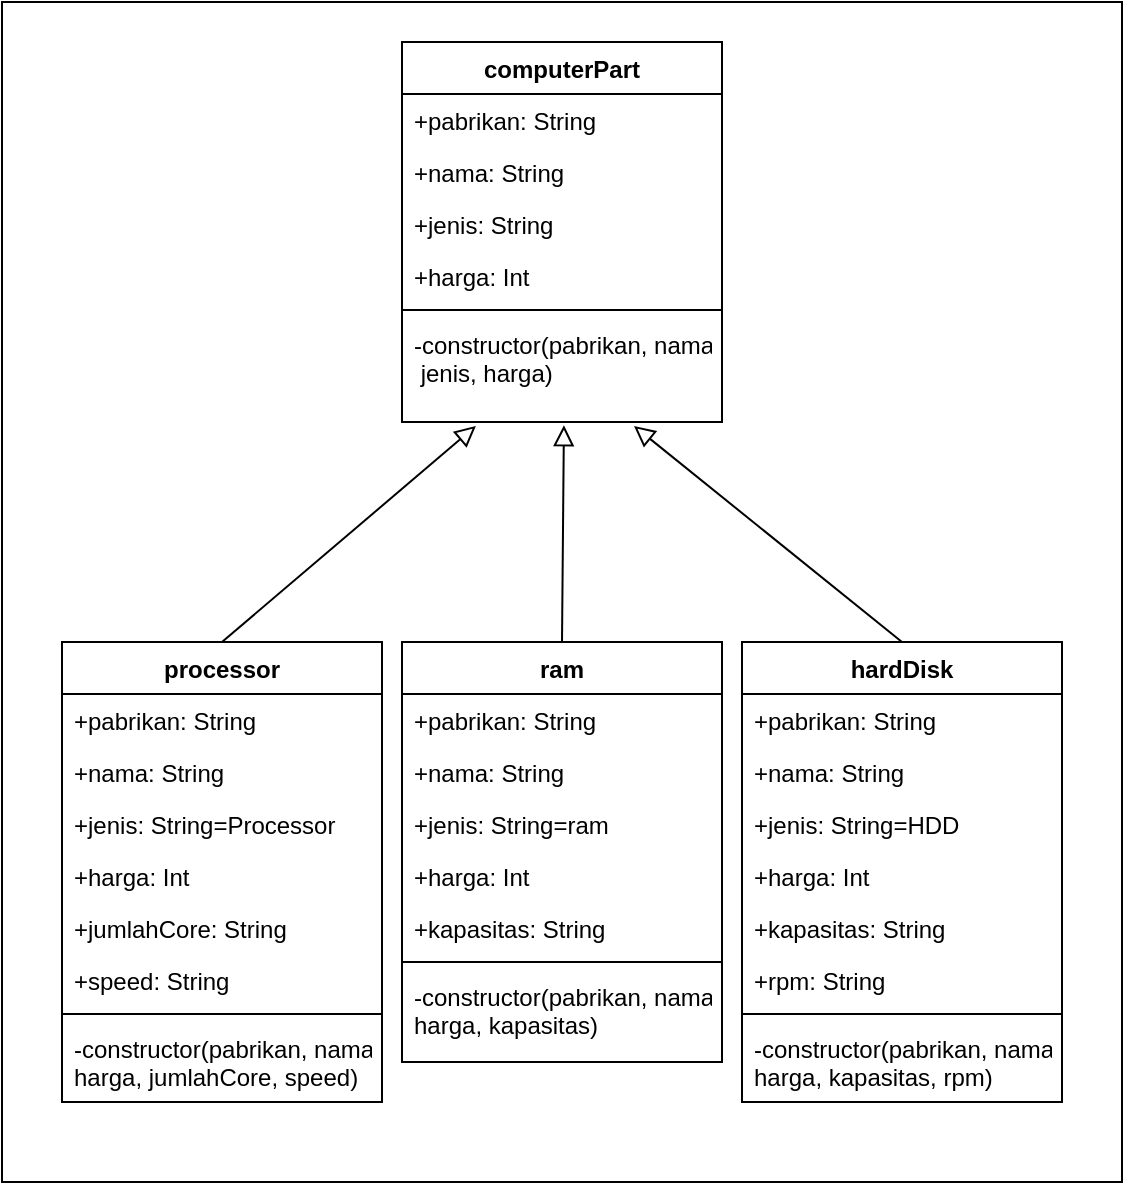 <mxfile version="16.5.1" type="device"><diagram id="UUsSm3j4FXOOeZdxoMLe" name="Page-1"><mxGraphModel dx="868" dy="591" grid="1" gridSize="10" guides="1" tooltips="1" connect="1" arrows="1" fold="1" page="1" pageScale="1" pageWidth="827" pageHeight="1169" math="0" shadow="0"><root><mxCell id="0"/><mxCell id="1" parent="0"/><mxCell id="VcHviUnqWaUV2PWwP4t9-55" value="" style="rounded=0;whiteSpace=wrap;html=1;" vertex="1" parent="1"><mxGeometry x="120" y="130" width="560" height="590" as="geometry"/></mxCell><mxCell id="VcHviUnqWaUV2PWwP4t9-17" value="computerPart" style="swimlane;fontStyle=1;align=center;verticalAlign=top;childLayout=stackLayout;horizontal=1;startSize=26;horizontalStack=0;resizeParent=1;resizeParentMax=0;resizeLast=0;collapsible=1;marginBottom=0;" vertex="1" parent="1"><mxGeometry x="320" y="150" width="160" height="190" as="geometry"/></mxCell><mxCell id="VcHviUnqWaUV2PWwP4t9-18" value="+pabrikan: String" style="text;strokeColor=none;fillColor=none;align=left;verticalAlign=top;spacingLeft=4;spacingRight=4;overflow=hidden;rotatable=0;points=[[0,0.5],[1,0.5]];portConstraint=eastwest;" vertex="1" parent="VcHviUnqWaUV2PWwP4t9-17"><mxGeometry y="26" width="160" height="26" as="geometry"/></mxCell><mxCell id="VcHviUnqWaUV2PWwP4t9-21" value="+nama: String" style="text;strokeColor=none;fillColor=none;align=left;verticalAlign=top;spacingLeft=4;spacingRight=4;overflow=hidden;rotatable=0;points=[[0,0.5],[1,0.5]];portConstraint=eastwest;" vertex="1" parent="VcHviUnqWaUV2PWwP4t9-17"><mxGeometry y="52" width="160" height="26" as="geometry"/></mxCell><mxCell id="VcHviUnqWaUV2PWwP4t9-22" value="+jenis: String" style="text;strokeColor=none;fillColor=none;align=left;verticalAlign=top;spacingLeft=4;spacingRight=4;overflow=hidden;rotatable=0;points=[[0,0.5],[1,0.5]];portConstraint=eastwest;" vertex="1" parent="VcHviUnqWaUV2PWwP4t9-17"><mxGeometry y="78" width="160" height="26" as="geometry"/></mxCell><mxCell id="VcHviUnqWaUV2PWwP4t9-23" value="+harga: Int" style="text;strokeColor=none;fillColor=none;align=left;verticalAlign=top;spacingLeft=4;spacingRight=4;overflow=hidden;rotatable=0;points=[[0,0.5],[1,0.5]];portConstraint=eastwest;" vertex="1" parent="VcHviUnqWaUV2PWwP4t9-17"><mxGeometry y="104" width="160" height="26" as="geometry"/></mxCell><mxCell id="VcHviUnqWaUV2PWwP4t9-19" value="" style="line;strokeWidth=1;fillColor=none;align=left;verticalAlign=middle;spacingTop=-1;spacingLeft=3;spacingRight=3;rotatable=0;labelPosition=right;points=[];portConstraint=eastwest;" vertex="1" parent="VcHviUnqWaUV2PWwP4t9-17"><mxGeometry y="130" width="160" height="8" as="geometry"/></mxCell><mxCell id="VcHviUnqWaUV2PWwP4t9-20" value="-constructor(pabrikan, nama,&#10; jenis, harga)" style="text;strokeColor=none;fillColor=none;align=left;verticalAlign=top;spacingLeft=4;spacingRight=4;overflow=hidden;rotatable=0;points=[[0,0.5],[1,0.5]];portConstraint=eastwest;" vertex="1" parent="VcHviUnqWaUV2PWwP4t9-17"><mxGeometry y="138" width="160" height="52" as="geometry"/></mxCell><mxCell id="VcHviUnqWaUV2PWwP4t9-24" value="processor" style="swimlane;fontStyle=1;align=center;verticalAlign=top;childLayout=stackLayout;horizontal=1;startSize=26;horizontalStack=0;resizeParent=1;resizeParentMax=0;resizeLast=0;collapsible=1;marginBottom=0;" vertex="1" parent="1"><mxGeometry x="150" y="450" width="160" height="230" as="geometry"/></mxCell><mxCell id="VcHviUnqWaUV2PWwP4t9-25" value="+pabrikan: String" style="text;strokeColor=none;fillColor=none;align=left;verticalAlign=top;spacingLeft=4;spacingRight=4;overflow=hidden;rotatable=0;points=[[0,0.5],[1,0.5]];portConstraint=eastwest;" vertex="1" parent="VcHviUnqWaUV2PWwP4t9-24"><mxGeometry y="26" width="160" height="26" as="geometry"/></mxCell><mxCell id="VcHviUnqWaUV2PWwP4t9-26" value="+nama: String" style="text;strokeColor=none;fillColor=none;align=left;verticalAlign=top;spacingLeft=4;spacingRight=4;overflow=hidden;rotatable=0;points=[[0,0.5],[1,0.5]];portConstraint=eastwest;" vertex="1" parent="VcHviUnqWaUV2PWwP4t9-24"><mxGeometry y="52" width="160" height="26" as="geometry"/></mxCell><mxCell id="VcHviUnqWaUV2PWwP4t9-27" value="+jenis: String=Processor" style="text;strokeColor=none;fillColor=none;align=left;verticalAlign=top;spacingLeft=4;spacingRight=4;overflow=hidden;rotatable=0;points=[[0,0.5],[1,0.5]];portConstraint=eastwest;" vertex="1" parent="VcHviUnqWaUV2PWwP4t9-24"><mxGeometry y="78" width="160" height="26" as="geometry"/></mxCell><mxCell id="VcHviUnqWaUV2PWwP4t9-28" value="+harga: Int" style="text;strokeColor=none;fillColor=none;align=left;verticalAlign=top;spacingLeft=4;spacingRight=4;overflow=hidden;rotatable=0;points=[[0,0.5],[1,0.5]];portConstraint=eastwest;" vertex="1" parent="VcHviUnqWaUV2PWwP4t9-24"><mxGeometry y="104" width="160" height="26" as="geometry"/></mxCell><mxCell id="VcHviUnqWaUV2PWwP4t9-49" value="+jumlahCore: String" style="text;strokeColor=none;fillColor=none;align=left;verticalAlign=top;spacingLeft=4;spacingRight=4;overflow=hidden;rotatable=0;points=[[0,0.5],[1,0.5]];portConstraint=eastwest;" vertex="1" parent="VcHviUnqWaUV2PWwP4t9-24"><mxGeometry y="130" width="160" height="26" as="geometry"/></mxCell><mxCell id="VcHviUnqWaUV2PWwP4t9-50" value="+speed: String" style="text;strokeColor=none;fillColor=none;align=left;verticalAlign=top;spacingLeft=4;spacingRight=4;overflow=hidden;rotatable=0;points=[[0,0.5],[1,0.5]];portConstraint=eastwest;" vertex="1" parent="VcHviUnqWaUV2PWwP4t9-24"><mxGeometry y="156" width="160" height="26" as="geometry"/></mxCell><mxCell id="VcHviUnqWaUV2PWwP4t9-29" value="" style="line;strokeWidth=1;fillColor=none;align=left;verticalAlign=middle;spacingTop=-1;spacingLeft=3;spacingRight=3;rotatable=0;labelPosition=right;points=[];portConstraint=eastwest;" vertex="1" parent="VcHviUnqWaUV2PWwP4t9-24"><mxGeometry y="182" width="160" height="8" as="geometry"/></mxCell><mxCell id="VcHviUnqWaUV2PWwP4t9-30" value="-constructor(pabrikan, nama,&#10;harga, jumlahCore, speed)" style="text;strokeColor=none;fillColor=none;align=left;verticalAlign=top;spacingLeft=4;spacingRight=4;overflow=hidden;rotatable=0;points=[[0,0.5],[1,0.5]];portConstraint=eastwest;" vertex="1" parent="VcHviUnqWaUV2PWwP4t9-24"><mxGeometry y="190" width="160" height="40" as="geometry"/></mxCell><mxCell id="VcHviUnqWaUV2PWwP4t9-31" value="ram" style="swimlane;fontStyle=1;align=center;verticalAlign=top;childLayout=stackLayout;horizontal=1;startSize=26;horizontalStack=0;resizeParent=1;resizeParentMax=0;resizeLast=0;collapsible=1;marginBottom=0;" vertex="1" parent="1"><mxGeometry x="320" y="450" width="160" height="210" as="geometry"/></mxCell><mxCell id="VcHviUnqWaUV2PWwP4t9-32" value="+pabrikan: String" style="text;strokeColor=none;fillColor=none;align=left;verticalAlign=top;spacingLeft=4;spacingRight=4;overflow=hidden;rotatable=0;points=[[0,0.5],[1,0.5]];portConstraint=eastwest;" vertex="1" parent="VcHviUnqWaUV2PWwP4t9-31"><mxGeometry y="26" width="160" height="26" as="geometry"/></mxCell><mxCell id="VcHviUnqWaUV2PWwP4t9-33" value="+nama: String" style="text;strokeColor=none;fillColor=none;align=left;verticalAlign=top;spacingLeft=4;spacingRight=4;overflow=hidden;rotatable=0;points=[[0,0.5],[1,0.5]];portConstraint=eastwest;" vertex="1" parent="VcHviUnqWaUV2PWwP4t9-31"><mxGeometry y="52" width="160" height="26" as="geometry"/></mxCell><mxCell id="VcHviUnqWaUV2PWwP4t9-34" value="+jenis: String=ram" style="text;strokeColor=none;fillColor=none;align=left;verticalAlign=top;spacingLeft=4;spacingRight=4;overflow=hidden;rotatable=0;points=[[0,0.5],[1,0.5]];portConstraint=eastwest;" vertex="1" parent="VcHviUnqWaUV2PWwP4t9-31"><mxGeometry y="78" width="160" height="26" as="geometry"/></mxCell><mxCell id="VcHviUnqWaUV2PWwP4t9-35" value="+harga: Int" style="text;strokeColor=none;fillColor=none;align=left;verticalAlign=top;spacingLeft=4;spacingRight=4;overflow=hidden;rotatable=0;points=[[0,0.5],[1,0.5]];portConstraint=eastwest;" vertex="1" parent="VcHviUnqWaUV2PWwP4t9-31"><mxGeometry y="104" width="160" height="26" as="geometry"/></mxCell><mxCell id="VcHviUnqWaUV2PWwP4t9-51" value="+kapasitas: String" style="text;strokeColor=none;fillColor=none;align=left;verticalAlign=top;spacingLeft=4;spacingRight=4;overflow=hidden;rotatable=0;points=[[0,0.5],[1,0.5]];portConstraint=eastwest;" vertex="1" parent="VcHviUnqWaUV2PWwP4t9-31"><mxGeometry y="130" width="160" height="26" as="geometry"/></mxCell><mxCell id="VcHviUnqWaUV2PWwP4t9-36" value="" style="line;strokeWidth=1;fillColor=none;align=left;verticalAlign=middle;spacingTop=-1;spacingLeft=3;spacingRight=3;rotatable=0;labelPosition=right;points=[];portConstraint=eastwest;" vertex="1" parent="VcHviUnqWaUV2PWwP4t9-31"><mxGeometry y="156" width="160" height="8" as="geometry"/></mxCell><mxCell id="VcHviUnqWaUV2PWwP4t9-37" value="-constructor(pabrikan, nama, &#10;harga, kapasitas)" style="text;strokeColor=none;fillColor=none;align=left;verticalAlign=top;spacingLeft=4;spacingRight=4;overflow=hidden;rotatable=0;points=[[0,0.5],[1,0.5]];portConstraint=eastwest;" vertex="1" parent="VcHviUnqWaUV2PWwP4t9-31"><mxGeometry y="164" width="160" height="46" as="geometry"/></mxCell><mxCell id="VcHviUnqWaUV2PWwP4t9-38" value="hardDisk" style="swimlane;fontStyle=1;align=center;verticalAlign=top;childLayout=stackLayout;horizontal=1;startSize=26;horizontalStack=0;resizeParent=1;resizeParentMax=0;resizeLast=0;collapsible=1;marginBottom=0;" vertex="1" parent="1"><mxGeometry x="490" y="450" width="160" height="230" as="geometry"/></mxCell><mxCell id="VcHviUnqWaUV2PWwP4t9-39" value="+pabrikan: String" style="text;strokeColor=none;fillColor=none;align=left;verticalAlign=top;spacingLeft=4;spacingRight=4;overflow=hidden;rotatable=0;points=[[0,0.5],[1,0.5]];portConstraint=eastwest;" vertex="1" parent="VcHviUnqWaUV2PWwP4t9-38"><mxGeometry y="26" width="160" height="26" as="geometry"/></mxCell><mxCell id="VcHviUnqWaUV2PWwP4t9-40" value="+nama: String" style="text;strokeColor=none;fillColor=none;align=left;verticalAlign=top;spacingLeft=4;spacingRight=4;overflow=hidden;rotatable=0;points=[[0,0.5],[1,0.5]];portConstraint=eastwest;" vertex="1" parent="VcHviUnqWaUV2PWwP4t9-38"><mxGeometry y="52" width="160" height="26" as="geometry"/></mxCell><mxCell id="VcHviUnqWaUV2PWwP4t9-41" value="+jenis: String=HDD" style="text;strokeColor=none;fillColor=none;align=left;verticalAlign=top;spacingLeft=4;spacingRight=4;overflow=hidden;rotatable=0;points=[[0,0.5],[1,0.5]];portConstraint=eastwest;" vertex="1" parent="VcHviUnqWaUV2PWwP4t9-38"><mxGeometry y="78" width="160" height="26" as="geometry"/></mxCell><mxCell id="VcHviUnqWaUV2PWwP4t9-42" value="+harga: Int" style="text;strokeColor=none;fillColor=none;align=left;verticalAlign=top;spacingLeft=4;spacingRight=4;overflow=hidden;rotatable=0;points=[[0,0.5],[1,0.5]];portConstraint=eastwest;" vertex="1" parent="VcHviUnqWaUV2PWwP4t9-38"><mxGeometry y="104" width="160" height="26" as="geometry"/></mxCell><mxCell id="VcHviUnqWaUV2PWwP4t9-52" value="+kapasitas: String" style="text;strokeColor=none;fillColor=none;align=left;verticalAlign=top;spacingLeft=4;spacingRight=4;overflow=hidden;rotatable=0;points=[[0,0.5],[1,0.5]];portConstraint=eastwest;" vertex="1" parent="VcHviUnqWaUV2PWwP4t9-38"><mxGeometry y="130" width="160" height="26" as="geometry"/></mxCell><mxCell id="VcHviUnqWaUV2PWwP4t9-53" value="+rpm: String" style="text;strokeColor=none;fillColor=none;align=left;verticalAlign=top;spacingLeft=4;spacingRight=4;overflow=hidden;rotatable=0;points=[[0,0.5],[1,0.5]];portConstraint=eastwest;" vertex="1" parent="VcHviUnqWaUV2PWwP4t9-38"><mxGeometry y="156" width="160" height="26" as="geometry"/></mxCell><mxCell id="VcHviUnqWaUV2PWwP4t9-43" value="" style="line;strokeWidth=1;fillColor=none;align=left;verticalAlign=middle;spacingTop=-1;spacingLeft=3;spacingRight=3;rotatable=0;labelPosition=right;points=[];portConstraint=eastwest;" vertex="1" parent="VcHviUnqWaUV2PWwP4t9-38"><mxGeometry y="182" width="160" height="8" as="geometry"/></mxCell><mxCell id="VcHviUnqWaUV2PWwP4t9-44" value="-constructor(pabrikan, nama, &#10;harga, kapasitas, rpm)" style="text;strokeColor=none;fillColor=none;align=left;verticalAlign=top;spacingLeft=4;spacingRight=4;overflow=hidden;rotatable=0;points=[[0,0.5],[1,0.5]];portConstraint=eastwest;" vertex="1" parent="VcHviUnqWaUV2PWwP4t9-38"><mxGeometry y="190" width="160" height="40" as="geometry"/></mxCell><mxCell id="VcHviUnqWaUV2PWwP4t9-45" value="" style="endArrow=block;html=1;rounded=0;align=center;verticalAlign=bottom;endFill=0;labelBackgroundColor=none;endSize=8;exitX=0.5;exitY=0;exitDx=0;exitDy=0;entryX=0.506;entryY=1.031;entryDx=0;entryDy=0;entryPerimeter=0;" edge="1" parent="1" source="VcHviUnqWaUV2PWwP4t9-31" target="VcHviUnqWaUV2PWwP4t9-20"><mxGeometry relative="1" as="geometry"><mxPoint x="330" y="410" as="sourcePoint"/><mxPoint x="400" y="340" as="targetPoint"/></mxGeometry></mxCell><mxCell id="VcHviUnqWaUV2PWwP4t9-47" value="" style="endArrow=block;html=1;rounded=0;align=center;verticalAlign=bottom;endFill=0;labelBackgroundColor=none;endSize=8;exitX=0.5;exitY=0;exitDx=0;exitDy=0;entryX=0.231;entryY=1.038;entryDx=0;entryDy=0;entryPerimeter=0;" edge="1" parent="1" source="VcHviUnqWaUV2PWwP4t9-24" target="VcHviUnqWaUV2PWwP4t9-20"><mxGeometry relative="1" as="geometry"><mxPoint x="410" y="460" as="sourcePoint"/><mxPoint x="410" y="330.006" as="targetPoint"/></mxGeometry></mxCell><mxCell id="VcHviUnqWaUV2PWwP4t9-48" value="" style="endArrow=block;html=1;rounded=0;align=center;verticalAlign=bottom;endFill=0;labelBackgroundColor=none;endSize=8;exitX=0.5;exitY=0;exitDx=0;exitDy=0;entryX=0.725;entryY=1.038;entryDx=0;entryDy=0;entryPerimeter=0;" edge="1" parent="1" source="VcHviUnqWaUV2PWwP4t9-38" target="VcHviUnqWaUV2PWwP4t9-20"><mxGeometry relative="1" as="geometry"><mxPoint x="410" y="460" as="sourcePoint"/><mxPoint x="410" y="330.006" as="targetPoint"/></mxGeometry></mxCell></root></mxGraphModel></diagram></mxfile>